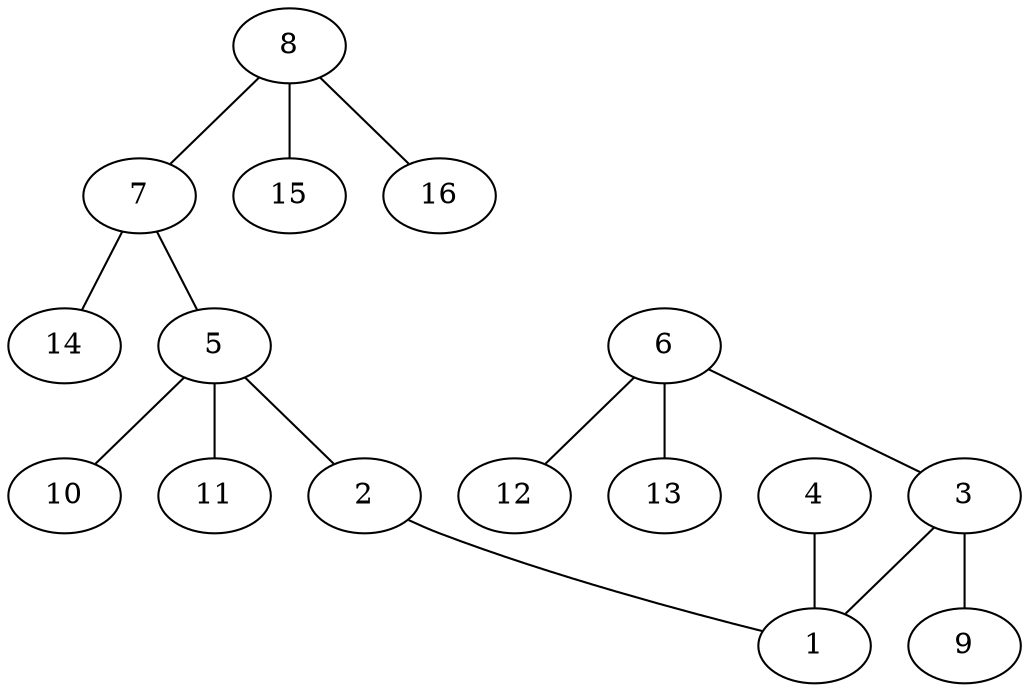 graph molecule_1157 {
	1	 [chem=C];
	2	 [chem=O];
	2 -- 1	 [valence=1];
	3	 [chem=C];
	3 -- 1	 [valence=1];
	9	 [chem=H];
	3 -- 9	 [valence=1];
	4	 [chem=O];
	4 -- 1	 [valence=2];
	5	 [chem=C];
	5 -- 2	 [valence=1];
	10	 [chem=H];
	5 -- 10	 [valence=1];
	11	 [chem=H];
	5 -- 11	 [valence=1];
	6	 [chem=C];
	6 -- 3	 [valence=2];
	12	 [chem=H];
	6 -- 12	 [valence=1];
	13	 [chem=H];
	6 -- 13	 [valence=1];
	7	 [chem=C];
	7 -- 5	 [valence=1];
	14	 [chem=H];
	7 -- 14	 [valence=1];
	8	 [chem=C];
	8 -- 7	 [valence=2];
	15	 [chem=H];
	8 -- 15	 [valence=1];
	16	 [chem=H];
	8 -- 16	 [valence=1];
}
